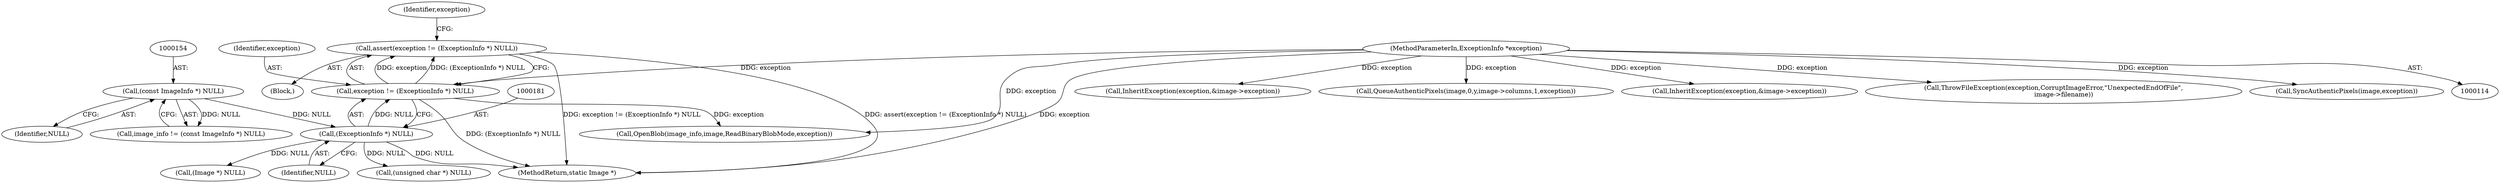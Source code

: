 digraph "0_ImageMagick_db1ffb6cf44bcfe5c4d5fcf9d9109ded5617387f@API" {
"1000177" [label="(Call,assert(exception != (ExceptionInfo *) NULL))"];
"1000178" [label="(Call,exception != (ExceptionInfo *) NULL)"];
"1000116" [label="(MethodParameterIn,ExceptionInfo *exception)"];
"1000180" [label="(Call,(ExceptionInfo *) NULL)"];
"1000153" [label="(Call,(const ImageInfo *) NULL)"];
"1000268" [label="(Call,InheritException(exception,&image->exception))"];
"1000116" [label="(MethodParameterIn,ExceptionInfo *exception)"];
"1000155" [label="(Identifier,NULL)"];
"1000177" [label="(Call,assert(exception != (ExceptionInfo *) NULL))"];
"1000179" [label="(Identifier,exception)"];
"1000712" [label="(Call,(unsigned char *) NULL)"];
"1000968" [label="(Call,QueueAuthenticPixels(image,0,y,image->columns,1,exception))"];
"1000685" [label="(Call,InheritException(exception,&image->exception))"];
"1000210" [label="(Call,(Image *) NULL)"];
"1001382" [label="(MethodReturn,static Image *)"];
"1000178" [label="(Call,exception != (ExceptionInfo *) NULL)"];
"1000195" [label="(Call,OpenBlob(image_info,image,ReadBinaryBlobMode,exception))"];
"1000182" [label="(Identifier,NULL)"];
"1000186" [label="(Identifier,exception)"];
"1001273" [label="(Call,ThrowFileException(exception,CorruptImageError,\"UnexpectedEndOfFile\",\n          image->filename))"];
"1000153" [label="(Call,(const ImageInfo *) NULL)"];
"1000151" [label="(Call,image_info != (const ImageInfo *) NULL)"];
"1000180" [label="(Call,(ExceptionInfo *) NULL)"];
"1001180" [label="(Call,SyncAuthenticPixels(image,exception))"];
"1000117" [label="(Block,)"];
"1000177" -> "1000117"  [label="AST: "];
"1000177" -> "1000178"  [label="CFG: "];
"1000178" -> "1000177"  [label="AST: "];
"1000186" -> "1000177"  [label="CFG: "];
"1000177" -> "1001382"  [label="DDG: exception != (ExceptionInfo *) NULL"];
"1000177" -> "1001382"  [label="DDG: assert(exception != (ExceptionInfo *) NULL)"];
"1000178" -> "1000177"  [label="DDG: exception"];
"1000178" -> "1000177"  [label="DDG: (ExceptionInfo *) NULL"];
"1000178" -> "1000180"  [label="CFG: "];
"1000179" -> "1000178"  [label="AST: "];
"1000180" -> "1000178"  [label="AST: "];
"1000178" -> "1001382"  [label="DDG: (ExceptionInfo *) NULL"];
"1000116" -> "1000178"  [label="DDG: exception"];
"1000180" -> "1000178"  [label="DDG: NULL"];
"1000178" -> "1000195"  [label="DDG: exception"];
"1000116" -> "1000114"  [label="AST: "];
"1000116" -> "1001382"  [label="DDG: exception"];
"1000116" -> "1000195"  [label="DDG: exception"];
"1000116" -> "1000268"  [label="DDG: exception"];
"1000116" -> "1000685"  [label="DDG: exception"];
"1000116" -> "1000968"  [label="DDG: exception"];
"1000116" -> "1001180"  [label="DDG: exception"];
"1000116" -> "1001273"  [label="DDG: exception"];
"1000180" -> "1000182"  [label="CFG: "];
"1000181" -> "1000180"  [label="AST: "];
"1000182" -> "1000180"  [label="AST: "];
"1000180" -> "1001382"  [label="DDG: NULL"];
"1000153" -> "1000180"  [label="DDG: NULL"];
"1000180" -> "1000210"  [label="DDG: NULL"];
"1000180" -> "1000712"  [label="DDG: NULL"];
"1000153" -> "1000151"  [label="AST: "];
"1000153" -> "1000155"  [label="CFG: "];
"1000154" -> "1000153"  [label="AST: "];
"1000155" -> "1000153"  [label="AST: "];
"1000151" -> "1000153"  [label="CFG: "];
"1000153" -> "1000151"  [label="DDG: NULL"];
}
